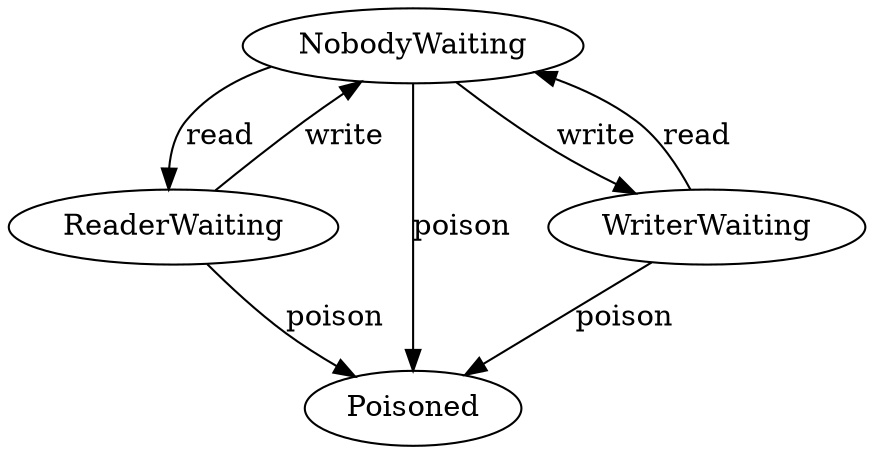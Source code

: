digraph g {
    NobodyWaiting -> ReaderWaiting [label=read]
    NobodyWaiting -> Poisoned [label=poison]
    NobodyWaiting -> WriterWaiting [label=write]
    ReaderWaiting -> Poisoned [label=poison]
    WriterWaiting -> Poisoned [label=poison]
    ReaderWaiting -> NobodyWaiting [label=write]
    WriterWaiting -> NobodyWaiting [label=read]
}

